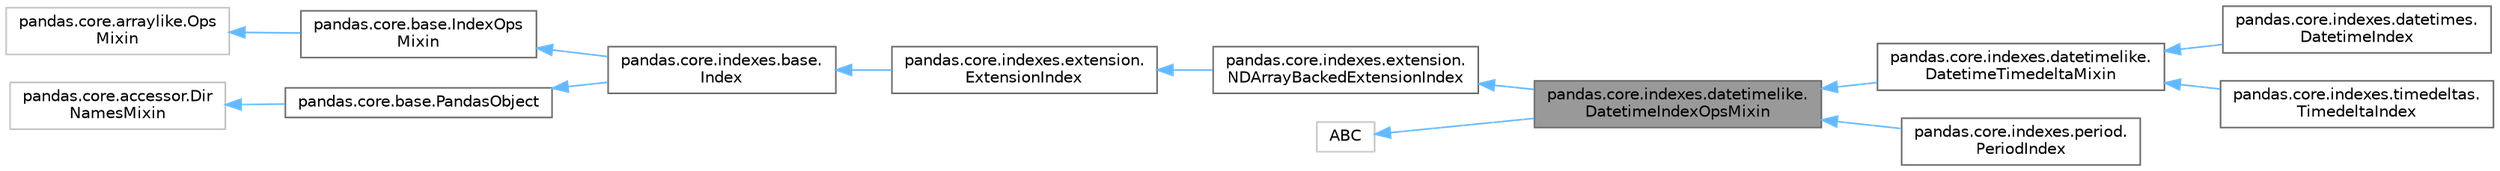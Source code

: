 digraph "pandas.core.indexes.datetimelike.DatetimeIndexOpsMixin"
{
 // LATEX_PDF_SIZE
  bgcolor="transparent";
  edge [fontname=Helvetica,fontsize=10,labelfontname=Helvetica,labelfontsize=10];
  node [fontname=Helvetica,fontsize=10,shape=box,height=0.2,width=0.4];
  rankdir="LR";
  Node1 [id="Node000001",label="pandas.core.indexes.datetimelike.\lDatetimeIndexOpsMixin",height=0.2,width=0.4,color="gray40", fillcolor="grey60", style="filled", fontcolor="black",tooltip=" "];
  Node2 -> Node1 [id="edge13_Node000001_Node000002",dir="back",color="steelblue1",style="solid",tooltip=" "];
  Node2 [id="Node000002",label="pandas.core.indexes.extension.\lNDArrayBackedExtensionIndex",height=0.2,width=0.4,color="gray40", fillcolor="white", style="filled",URL="$da/d60/classpandas_1_1core_1_1indexes_1_1extension_1_1NDArrayBackedExtensionIndex.html",tooltip=" "];
  Node3 -> Node2 [id="edge14_Node000002_Node000003",dir="back",color="steelblue1",style="solid",tooltip=" "];
  Node3 [id="Node000003",label="pandas.core.indexes.extension.\lExtensionIndex",height=0.2,width=0.4,color="gray40", fillcolor="white", style="filled",URL="$d3/d98/classpandas_1_1core_1_1indexes_1_1extension_1_1ExtensionIndex.html",tooltip=" "];
  Node4 -> Node3 [id="edge15_Node000003_Node000004",dir="back",color="steelblue1",style="solid",tooltip=" "];
  Node4 [id="Node000004",label="pandas.core.indexes.base.\lIndex",height=0.2,width=0.4,color="gray40", fillcolor="white", style="filled",URL="$d9/d4b/classpandas_1_1core_1_1indexes_1_1base_1_1Index.html",tooltip=" "];
  Node5 -> Node4 [id="edge16_Node000004_Node000005",dir="back",color="steelblue1",style="solid",tooltip=" "];
  Node5 [id="Node000005",label="pandas.core.base.IndexOps\lMixin",height=0.2,width=0.4,color="gray40", fillcolor="white", style="filled",URL="$db/d4c/classpandas_1_1core_1_1base_1_1IndexOpsMixin.html",tooltip=" "];
  Node6 -> Node5 [id="edge17_Node000005_Node000006",dir="back",color="steelblue1",style="solid",tooltip=" "];
  Node6 [id="Node000006",label="pandas.core.arraylike.Ops\lMixin",height=0.2,width=0.4,color="grey75", fillcolor="white", style="filled",URL="$da/d26/classpandas_1_1core_1_1arraylike_1_1OpsMixin.html",tooltip=" "];
  Node7 -> Node4 [id="edge18_Node000004_Node000007",dir="back",color="steelblue1",style="solid",tooltip=" "];
  Node7 [id="Node000007",label="pandas.core.base.PandasObject",height=0.2,width=0.4,color="gray40", fillcolor="white", style="filled",URL="$d9/d19/classpandas_1_1core_1_1base_1_1PandasObject.html",tooltip=" "];
  Node8 -> Node7 [id="edge19_Node000007_Node000008",dir="back",color="steelblue1",style="solid",tooltip=" "];
  Node8 [id="Node000008",label="pandas.core.accessor.Dir\lNamesMixin",height=0.2,width=0.4,color="grey75", fillcolor="white", style="filled",URL="$df/dd9/classpandas_1_1core_1_1accessor_1_1DirNamesMixin.html",tooltip=" "];
  Node9 -> Node1 [id="edge20_Node000001_Node000009",dir="back",color="steelblue1",style="solid",tooltip=" "];
  Node9 [id="Node000009",label="ABC",height=0.2,width=0.4,color="grey75", fillcolor="white", style="filled",URL="$dd/d9b/classABC.html",tooltip=" "];
  Node1 -> Node10 [id="edge21_Node000001_Node000010",dir="back",color="steelblue1",style="solid",tooltip=" "];
  Node10 [id="Node000010",label="pandas.core.indexes.datetimelike.\lDatetimeTimedeltaMixin",height=0.2,width=0.4,color="gray40", fillcolor="white", style="filled",URL="$d6/de2/classpandas_1_1core_1_1indexes_1_1datetimelike_1_1DatetimeTimedeltaMixin.html",tooltip=" "];
  Node10 -> Node11 [id="edge22_Node000010_Node000011",dir="back",color="steelblue1",style="solid",tooltip=" "];
  Node11 [id="Node000011",label="pandas.core.indexes.datetimes.\lDatetimeIndex",height=0.2,width=0.4,color="gray40", fillcolor="white", style="filled",URL="$d0/d41/classpandas_1_1core_1_1indexes_1_1datetimes_1_1DatetimeIndex.html",tooltip=" "];
  Node10 -> Node12 [id="edge23_Node000010_Node000012",dir="back",color="steelblue1",style="solid",tooltip=" "];
  Node12 [id="Node000012",label="pandas.core.indexes.timedeltas.\lTimedeltaIndex",height=0.2,width=0.4,color="gray40", fillcolor="white", style="filled",URL="$d8/daa/classpandas_1_1core_1_1indexes_1_1timedeltas_1_1TimedeltaIndex.html",tooltip=" "];
  Node1 -> Node13 [id="edge24_Node000001_Node000013",dir="back",color="steelblue1",style="solid",tooltip=" "];
  Node13 [id="Node000013",label="pandas.core.indexes.period.\lPeriodIndex",height=0.2,width=0.4,color="gray40", fillcolor="white", style="filled",URL="$d2/d5e/classpandas_1_1core_1_1indexes_1_1period_1_1PeriodIndex.html",tooltip=" "];
}
